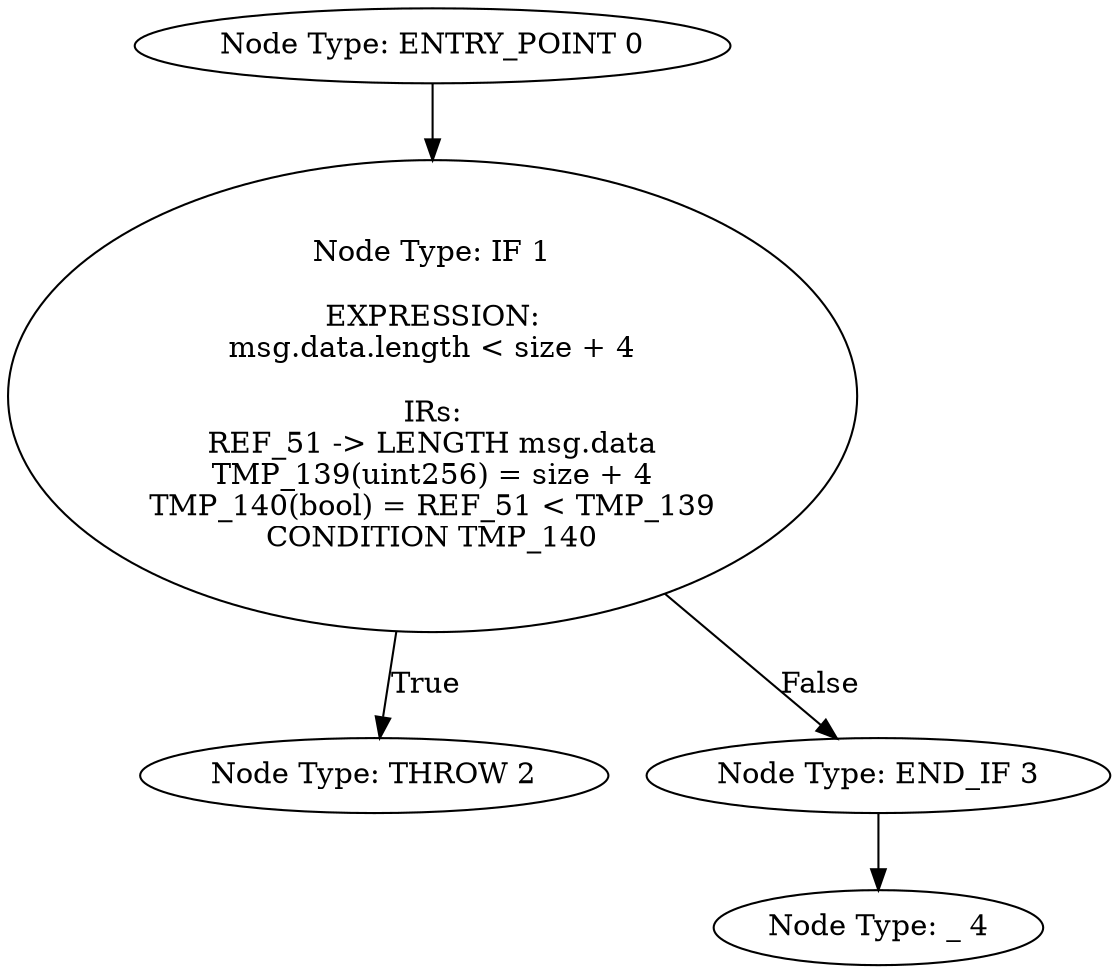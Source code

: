 digraph{
0[label="Node Type: ENTRY_POINT 0
"];
0->1;
1[label="Node Type: IF 1

EXPRESSION:
msg.data.length < size + 4

IRs:
REF_51 -> LENGTH msg.data
TMP_139(uint256) = size + 4
TMP_140(bool) = REF_51 < TMP_139
CONDITION TMP_140"];
1->2[label="True"];
1->3[label="False"];
2[label="Node Type: THROW 2
"];
3[label="Node Type: END_IF 3
"];
3->4;
4[label="Node Type: _ 4
"];
}
